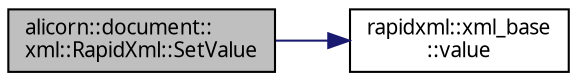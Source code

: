 digraph "alicorn::document::xml::RapidXml::SetValue"
{
 // INTERACTIVE_SVG=YES
  edge [fontname="Verdana",fontsize="10",labelfontname="Verdana",labelfontsize="10"];
  node [fontname="Verdana",fontsize="10",shape=record];
  rankdir="LR";
  Node1 [label="alicorn::document::\lxml::RapidXml::SetValue",height=0.2,width=0.4,color="black", fillcolor="grey75", style="filled", fontcolor="black"];
  Node1 -> Node2 [color="midnightblue",fontsize="10",style="solid",fontname="Verdana"];
  Node2 [label="rapidxml::xml_base\l::value",height=0.2,width=0.4,color="black", fillcolor="white", style="filled",URL="$a00153.html#adcdaccff61c665f039d9344e447b7445"];
}
